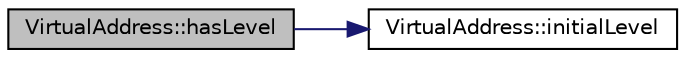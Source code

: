 digraph "VirtualAddress::hasLevel"
{
  edge [fontname="Helvetica",fontsize="10",labelfontname="Helvetica",labelfontsize="10"];
  node [fontname="Helvetica",fontsize="10",shape=record];
  rankdir="LR";
  Node18 [label="VirtualAddress::hasLevel",height=0.2,width=0.4,color="black", fillcolor="grey75", style="filled", fontcolor="black"];
  Node18 -> Node19 [color="midnightblue",fontsize="10",style="solid",fontname="Helvetica"];
  Node19 [label="VirtualAddress::initialLevel",height=0.2,width=0.4,color="black", fillcolor="white", style="filled",URL="$db/ded/class_virtual_address.html#aac235939ce83b1c0020c633c5fcf5751"];
}
